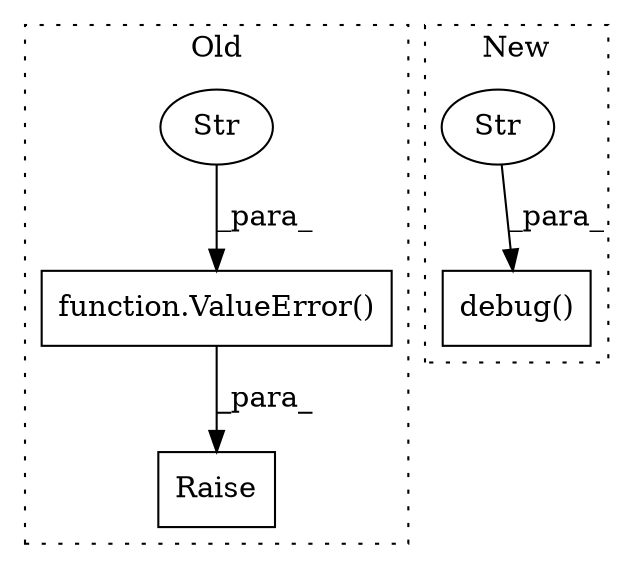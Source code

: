 digraph G {
subgraph cluster0 {
1 [label="Raise" a="91" s="16301" l="6" shape="box"];
4 [label="function.ValueError()" a="75" s="16307,16547" l="11,1" shape="box"];
5 [label="Str" a="66" s="16318" l="229" shape="ellipse"];
label = "Old";
style="dotted";
}
subgraph cluster1 {
2 [label="debug()" a="75" s="15072,15128" l="14,1" shape="box"];
3 [label="Str" a="66" s="15086" l="42" shape="ellipse"];
label = "New";
style="dotted";
}
3 -> 2 [label="_para_"];
4 -> 1 [label="_para_"];
5 -> 4 [label="_para_"];
}